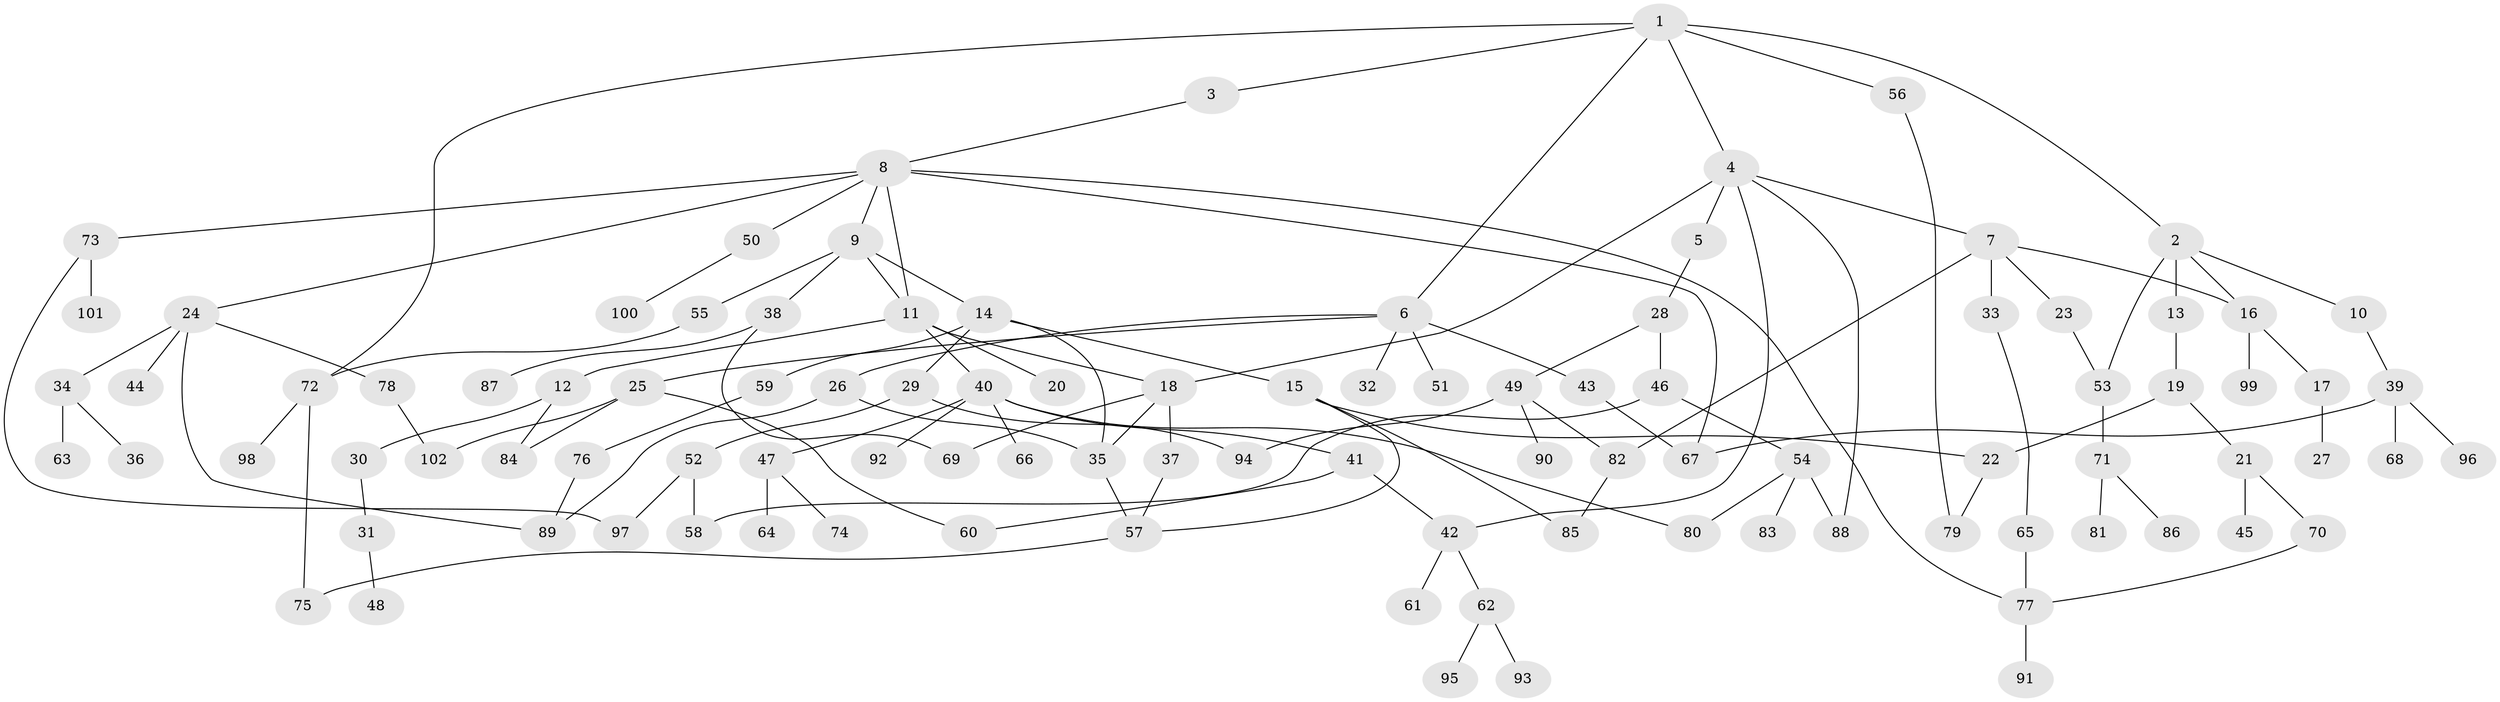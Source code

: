 // coarse degree distribution, {6: 0.04838709677419355, 5: 0.11290322580645161, 2: 0.3064516129032258, 3: 0.22580645161290322, 8: 0.016129032258064516, 7: 0.016129032258064516, 4: 0.08064516129032258, 1: 0.1935483870967742}
// Generated by graph-tools (version 1.1) at 2025/49/03/04/25 22:49:11]
// undirected, 102 vertices, 131 edges
graph export_dot {
  node [color=gray90,style=filled];
  1;
  2;
  3;
  4;
  5;
  6;
  7;
  8;
  9;
  10;
  11;
  12;
  13;
  14;
  15;
  16;
  17;
  18;
  19;
  20;
  21;
  22;
  23;
  24;
  25;
  26;
  27;
  28;
  29;
  30;
  31;
  32;
  33;
  34;
  35;
  36;
  37;
  38;
  39;
  40;
  41;
  42;
  43;
  44;
  45;
  46;
  47;
  48;
  49;
  50;
  51;
  52;
  53;
  54;
  55;
  56;
  57;
  58;
  59;
  60;
  61;
  62;
  63;
  64;
  65;
  66;
  67;
  68;
  69;
  70;
  71;
  72;
  73;
  74;
  75;
  76;
  77;
  78;
  79;
  80;
  81;
  82;
  83;
  84;
  85;
  86;
  87;
  88;
  89;
  90;
  91;
  92;
  93;
  94;
  95;
  96;
  97;
  98;
  99;
  100;
  101;
  102;
  1 -- 2;
  1 -- 3;
  1 -- 4;
  1 -- 6;
  1 -- 56;
  1 -- 72;
  2 -- 10;
  2 -- 13;
  2 -- 53;
  2 -- 16;
  3 -- 8;
  4 -- 5;
  4 -- 7;
  4 -- 42;
  4 -- 18;
  4 -- 88;
  5 -- 28;
  6 -- 25;
  6 -- 26;
  6 -- 32;
  6 -- 43;
  6 -- 51;
  7 -- 16;
  7 -- 23;
  7 -- 33;
  7 -- 82;
  8 -- 9;
  8 -- 24;
  8 -- 50;
  8 -- 73;
  8 -- 11;
  8 -- 67;
  8 -- 77;
  9 -- 11;
  9 -- 14;
  9 -- 38;
  9 -- 55;
  10 -- 39;
  11 -- 12;
  11 -- 18;
  11 -- 20;
  11 -- 40;
  12 -- 30;
  12 -- 84;
  13 -- 19;
  14 -- 15;
  14 -- 29;
  14 -- 35;
  14 -- 59;
  15 -- 57;
  15 -- 22;
  15 -- 85;
  16 -- 17;
  16 -- 99;
  17 -- 27;
  18 -- 37;
  18 -- 69;
  18 -- 35;
  19 -- 21;
  19 -- 22;
  21 -- 45;
  21 -- 70;
  22 -- 79;
  23 -- 53;
  24 -- 34;
  24 -- 44;
  24 -- 78;
  24 -- 89;
  25 -- 102;
  25 -- 84;
  25 -- 60;
  26 -- 89;
  26 -- 35;
  28 -- 46;
  28 -- 49;
  29 -- 52;
  29 -- 94;
  30 -- 31;
  31 -- 48;
  33 -- 65;
  34 -- 36;
  34 -- 63;
  35 -- 57;
  37 -- 57;
  38 -- 69;
  38 -- 87;
  39 -- 68;
  39 -- 96;
  39 -- 67;
  40 -- 41;
  40 -- 47;
  40 -- 66;
  40 -- 92;
  40 -- 80;
  41 -- 60;
  41 -- 42;
  42 -- 61;
  42 -- 62;
  43 -- 67;
  46 -- 54;
  46 -- 58;
  47 -- 64;
  47 -- 74;
  49 -- 90;
  49 -- 94;
  49 -- 82;
  50 -- 100;
  52 -- 58;
  52 -- 97;
  53 -- 71;
  54 -- 80;
  54 -- 83;
  54 -- 88;
  55 -- 72;
  56 -- 79;
  57 -- 75;
  59 -- 76;
  62 -- 93;
  62 -- 95;
  65 -- 77;
  70 -- 77;
  71 -- 81;
  71 -- 86;
  72 -- 75;
  72 -- 98;
  73 -- 101;
  73 -- 97;
  76 -- 89;
  77 -- 91;
  78 -- 102;
  82 -- 85;
}
